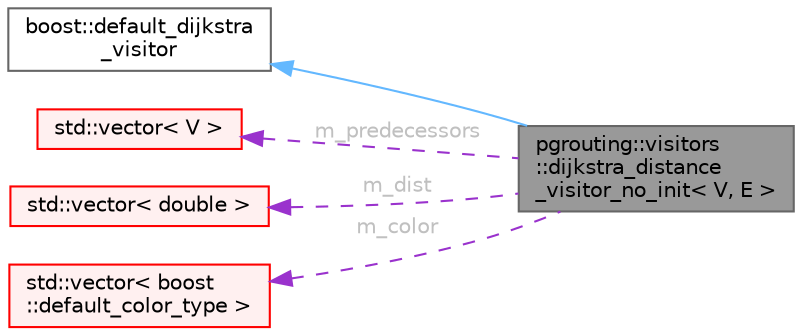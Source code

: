 digraph "pgrouting::visitors::dijkstra_distance_visitor_no_init&lt; V, E &gt;"
{
 // LATEX_PDF_SIZE
  bgcolor="transparent";
  edge [fontname=Helvetica,fontsize=10,labelfontname=Helvetica,labelfontsize=10];
  node [fontname=Helvetica,fontsize=10,shape=box,height=0.2,width=0.4];
  rankdir="LR";
  Node1 [id="Node000001",label="pgrouting::visitors\l::dijkstra_distance\l_visitor_no_init\< V, E \>",height=0.2,width=0.4,color="gray40", fillcolor="grey60", style="filled", fontcolor="black",tooltip=" "];
  Node2 -> Node1 [id="edge1_Node000001_Node000002",dir="back",color="steelblue1",style="solid",tooltip=" "];
  Node2 [id="Node000002",label="boost::default_dijkstra\l_visitor",height=0.2,width=0.4,color="gray40", fillcolor="white", style="filled",tooltip=" "];
  Node3 -> Node1 [id="edge2_Node000001_Node000003",dir="back",color="darkorchid3",style="dashed",tooltip=" ",label=" m_predecessors",fontcolor="grey" ];
  Node3 [id="Node000003",label="std::vector\< V \>",height=0.2,width=0.4,color="red", fillcolor="#FFF0F0", style="filled",tooltip=" "];
  Node6 -> Node1 [id="edge3_Node000001_Node000006",dir="back",color="darkorchid3",style="dashed",tooltip=" ",label=" m_dist",fontcolor="grey" ];
  Node6 [id="Node000006",label="std::vector\< double \>",height=0.2,width=0.4,color="red", fillcolor="#FFF0F0", style="filled",tooltip=" "];
  Node7 -> Node1 [id="edge4_Node000001_Node000007",dir="back",color="darkorchid3",style="dashed",tooltip=" ",label=" m_color",fontcolor="grey" ];
  Node7 [id="Node000007",label="std::vector\< boost\l::default_color_type \>",height=0.2,width=0.4,color="red", fillcolor="#FFF0F0", style="filled",tooltip=" "];
}
